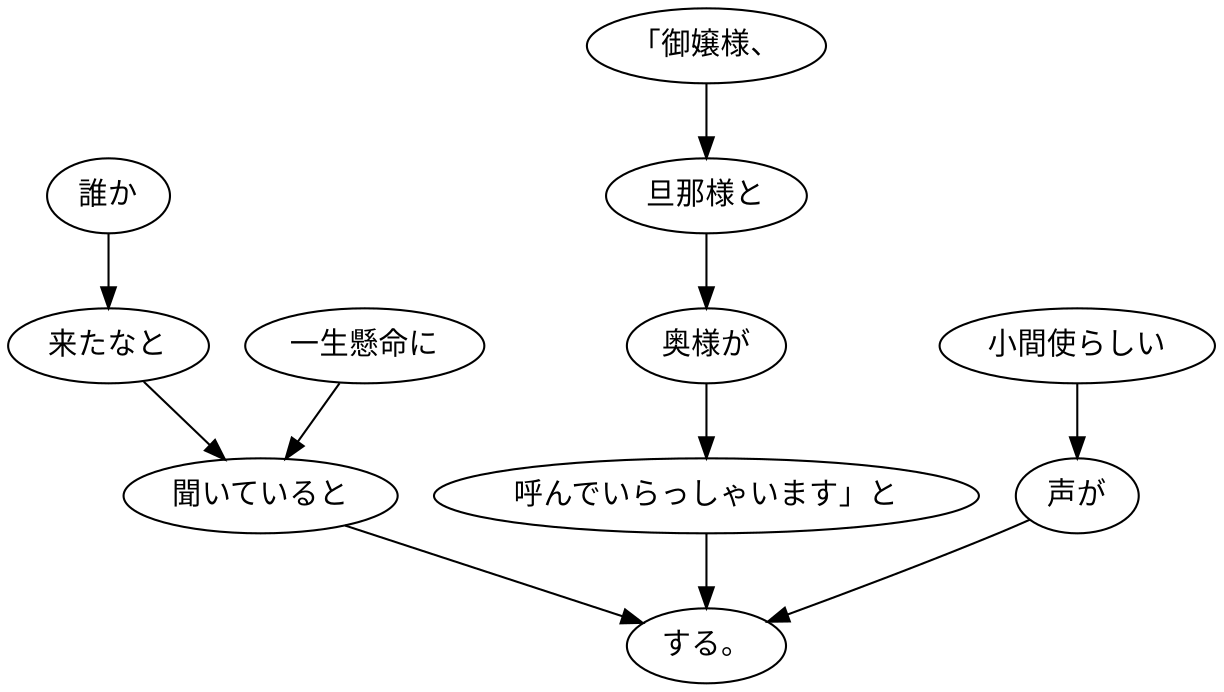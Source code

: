 digraph graph1905 {
	node0 [label="誰か"];
	node1 [label="来たなと"];
	node2 [label="一生懸命に"];
	node3 [label="聞いていると"];
	node4 [label="「御嬢様、"];
	node5 [label="旦那様と"];
	node6 [label="奥様が"];
	node7 [label="呼んでいらっしゃいます」と"];
	node8 [label="小間使らしい"];
	node9 [label="声が"];
	node10 [label="する。"];
	node0 -> node1;
	node1 -> node3;
	node2 -> node3;
	node3 -> node10;
	node4 -> node5;
	node5 -> node6;
	node6 -> node7;
	node7 -> node10;
	node8 -> node9;
	node9 -> node10;
}
